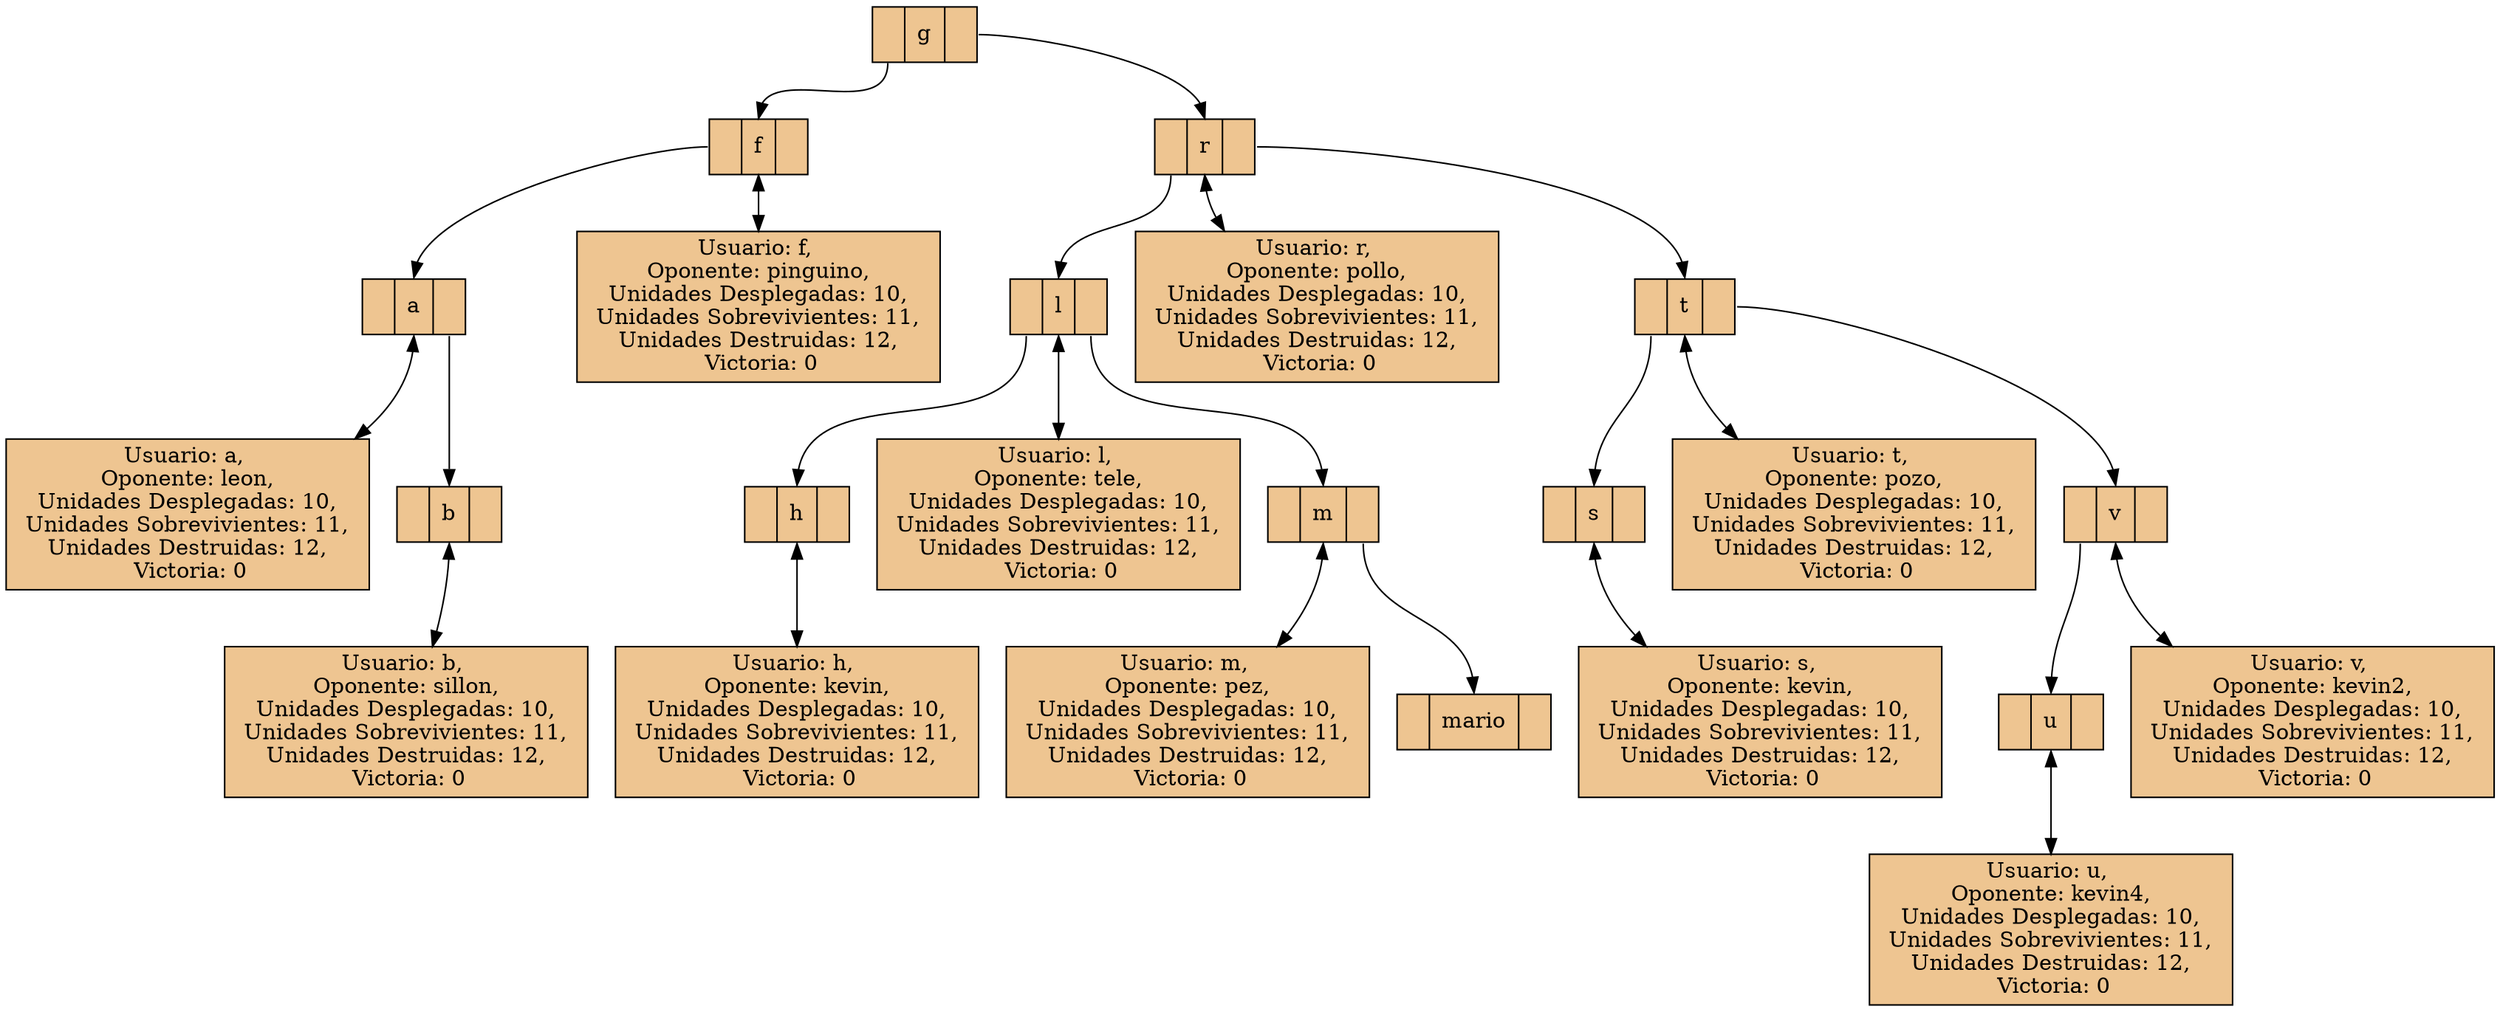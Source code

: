 digraph grafica{
rankdir=TB;
node [shape = record, style=filled, fillcolor=burlywood2];
g [label="<f0> | <f1>g |<f2>"];
f [label="<f0> |<f1>f |<f2>"];
g:f0 -> f:f1;
f:f1 -> "Usuario: f, 
 Oponente: pinguino, 
 Unidades Desplegadas: 10, 
 Unidades Sobrevivientes: 11, 
 Unidades Destruidas: 12, 
 Victoria: 0"[dir=both];
a [label="<f0> |<f1>a |<f2>"];
f:f0 -> a:f1;
a:f1 -> "Usuario: a, 
 Oponente: leon, 
 Unidades Desplegadas: 10, 
 Unidades Sobrevivientes: 11, 
 Unidades Destruidas: 12, 
 Victoria: 0"[dir=both];
b [label="<f0> |<f1>b |<f2>"];
a:f2 -> b:f1;
b:f1 -> "Usuario: b, 
 Oponente: sillon, 
 Unidades Desplegadas: 10, 
 Unidades Sobrevivientes: 11, 
 Unidades Destruidas: 12, 
 Victoria: 0"[dir=both];
r [label="<f0> |<f1>r |<f2>"];
g:f2 -> r:f1;
r:f1 -> "Usuario: r, 
 Oponente: pollo, 
 Unidades Desplegadas: 10, 
 Unidades Sobrevivientes: 11, 
 Unidades Destruidas: 12, 
 Victoria: 0"[dir=both];
l [label="<f0> |<f1>l |<f2>"];
r:f0 -> l:f1;
l:f1 -> "Usuario: l, 
 Oponente: tele, 
 Unidades Desplegadas: 10, 
 Unidades Sobrevivientes: 11, 
 Unidades Destruidas: 12, 
 Victoria: 0"[dir=both];
h [label="<f0> |<f1>h |<f2>"];
l:f0 -> h:f1;
h:f1 -> "Usuario: h, 
 Oponente: kevin, 
 Unidades Desplegadas: 10, 
 Unidades Sobrevivientes: 11, 
 Unidades Destruidas: 12, 
 Victoria: 0"[dir=both];
m [label="<f0> |<f1>m |<f2>"];
l:f2 -> m:f1;
m:f1 -> "Usuario: m, 
 Oponente: pez, 
 Unidades Desplegadas: 10, 
 Unidades Sobrevivientes: 11, 
 Unidades Destruidas: 12, 
 Victoria: 0"[dir=both];
mario [label="<f0> |<f1>mario |<f2>"];
m:f2 -> mario:f1;
t [label="<f0> |<f1>t |<f2>"];
r:f2 -> t:f1;
t:f1 -> "Usuario: t, 
 Oponente: pozo, 
 Unidades Desplegadas: 10, 
 Unidades Sobrevivientes: 11, 
 Unidades Destruidas: 12, 
 Victoria: 0"[dir=both];
s [label="<f0> |<f1>s |<f2>"];
t:f0 -> s:f1;
s:f1 -> "Usuario: s, 
 Oponente: kevin, 
 Unidades Desplegadas: 10, 
 Unidades Sobrevivientes: 11, 
 Unidades Destruidas: 12, 
 Victoria: 0"[dir=both];
v [label="<f0> |<f1>v |<f2>"];
t:f2 -> v:f1;
v:f1 -> "Usuario: v, 
 Oponente: kevin2, 
 Unidades Desplegadas: 10, 
 Unidades Sobrevivientes: 11, 
 Unidades Destruidas: 12, 
 Victoria: 0"[dir=both];
u [label="<f0> |<f1>u |<f2>"];
v:f0 -> u:f1;
u:f1 -> "Usuario: u, 
 Oponente: kevin4, 
 Unidades Desplegadas: 10, 
 Unidades Sobrevivientes: 11, 
 Unidades Destruidas: 12, 
 Victoria: 0"[dir=both];
}